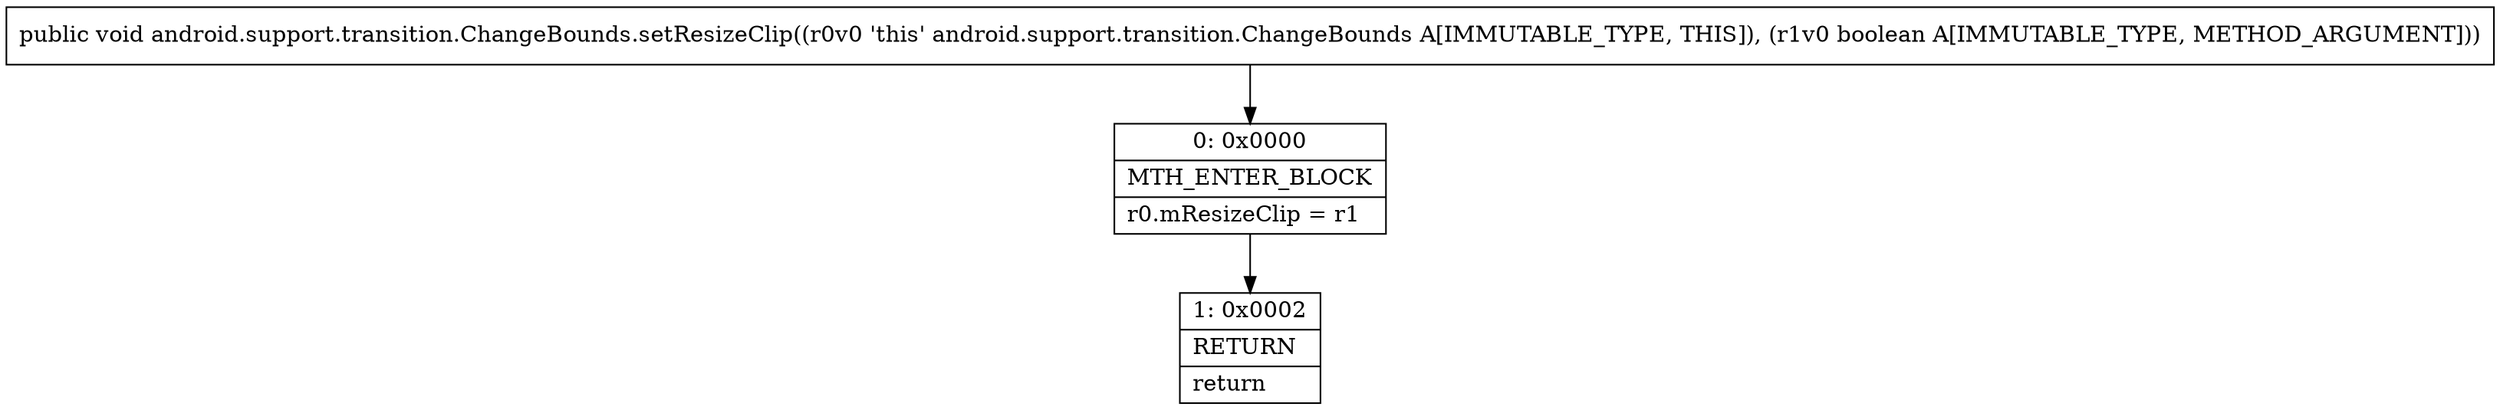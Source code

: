 digraph "CFG forandroid.support.transition.ChangeBounds.setResizeClip(Z)V" {
Node_0 [shape=record,label="{0\:\ 0x0000|MTH_ENTER_BLOCK\l|r0.mResizeClip = r1\l}"];
Node_1 [shape=record,label="{1\:\ 0x0002|RETURN\l|return\l}"];
MethodNode[shape=record,label="{public void android.support.transition.ChangeBounds.setResizeClip((r0v0 'this' android.support.transition.ChangeBounds A[IMMUTABLE_TYPE, THIS]), (r1v0 boolean A[IMMUTABLE_TYPE, METHOD_ARGUMENT])) }"];
MethodNode -> Node_0;
Node_0 -> Node_1;
}

